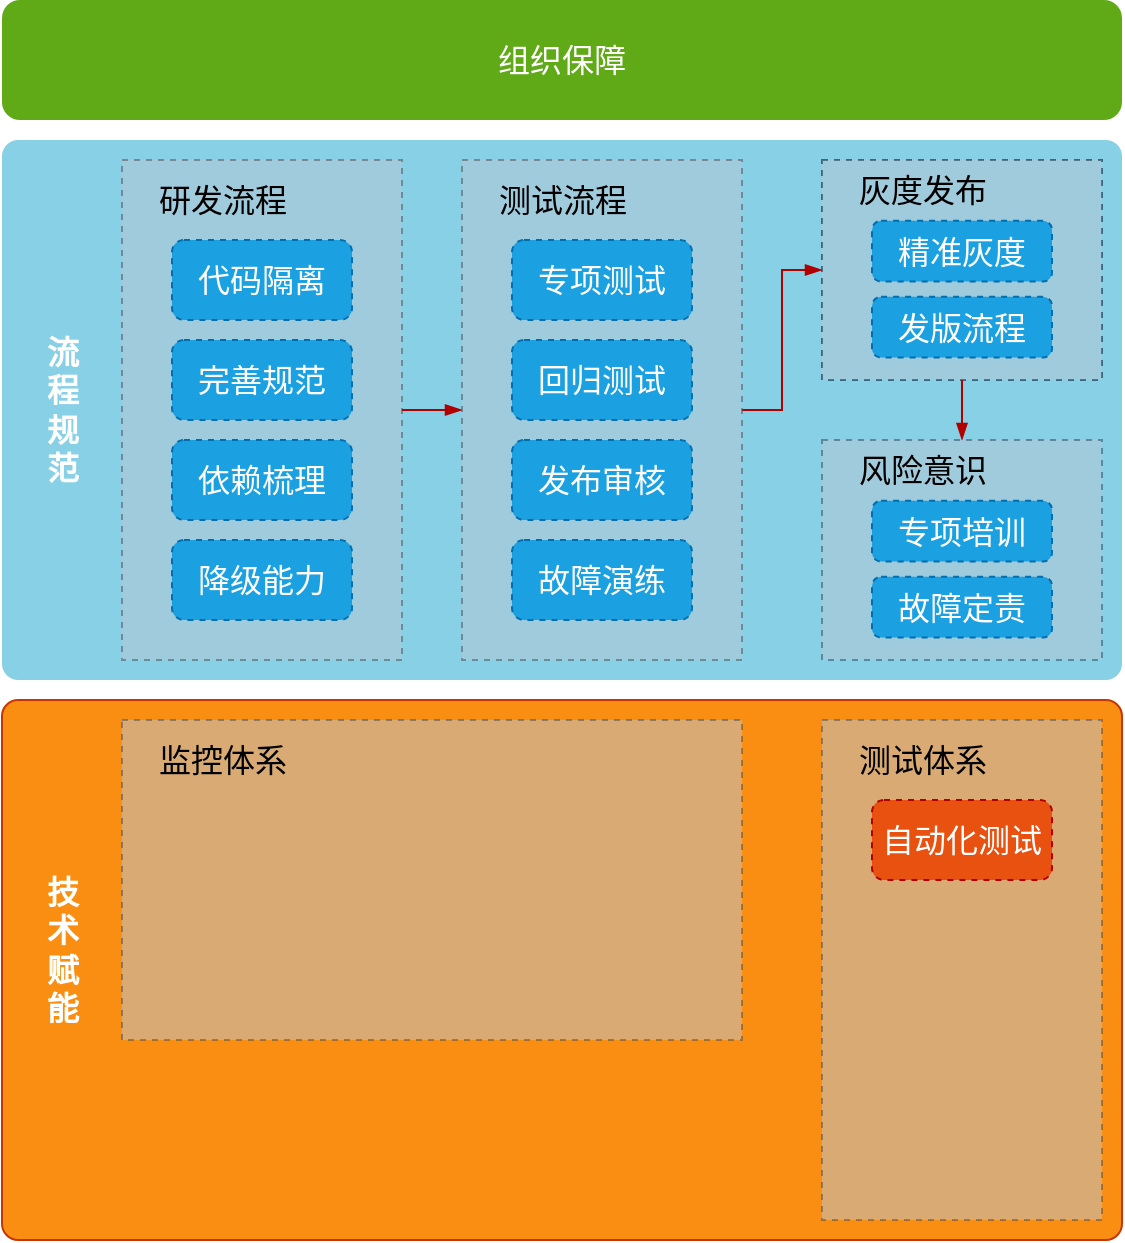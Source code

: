 <mxfile version="14.2.7" type="github">
  <diagram id="Ow_AVmy7Ml7WNaqZmlaC" name="Page-1">
    <mxGraphModel dx="717" dy="750" grid="1" gridSize="10" guides="1" tooltips="1" connect="1" arrows="1" fold="1" page="1" pageScale="1" pageWidth="827" pageHeight="1169" math="0" shadow="0">
      <root>
        <mxCell id="0" />
        <mxCell id="1" parent="0" />
        <mxCell id="0TEbAbj2sO7XbBUJldYK-2" value="" style="whiteSpace=wrap;html=1;dashed=1;fillColor=none;strokeColor=#4D4D4D;" parent="1" vertex="1">
          <mxGeometry x="140" y="190" width="140" height="250" as="geometry" />
        </mxCell>
        <mxCell id="0TEbAbj2sO7XbBUJldYK-76" value="" style="whiteSpace=wrap;html=1;dashed=1;fillColor=none;strokeColor=#4D4D4D;" parent="1" vertex="1">
          <mxGeometry x="310" y="190" width="140" height="250" as="geometry" />
        </mxCell>
        <mxCell id="0TEbAbj2sO7XbBUJldYK-70" value="" style="rounded=1;whiteSpace=wrap;html=1;fontSize=16;arcSize=3;fillColor=#88D0E6;strokeColor=none;" parent="1" vertex="1">
          <mxGeometry x="80" y="180" width="560" height="270" as="geometry" />
        </mxCell>
        <mxCell id="0TEbAbj2sO7XbBUJldYK-1" value="&lt;font style=&quot;font-size: 16px&quot;&gt;组织保障&lt;/font&gt;" style="rounded=1;whiteSpace=wrap;html=1;fillColor=#60a917;fontColor=#ffffff;strokeColor=none;" parent="1" vertex="1">
          <mxGeometry x="80" y="110" width="560" height="60" as="geometry" />
        </mxCell>
        <mxCell id="0TEbAbj2sO7XbBUJldYK-10" value="" style="group;fillColor=#bac8d3;dashed=1;opacity=50;strokeColor=#4D4D4D;container=0;" parent="1" vertex="1" connectable="0">
          <mxGeometry x="140" y="190" width="140" height="250" as="geometry" />
        </mxCell>
        <mxCell id="0TEbAbj2sO7XbBUJldYK-29" style="edgeStyle=orthogonalEdgeStyle;rounded=0;jumpStyle=none;orthogonalLoop=1;jettySize=auto;html=1;exitX=1;exitY=0.5;exitDx=0;exitDy=0;entryX=0;entryY=0.5;entryDx=0;entryDy=0;endArrow=blockThin;endFill=1;fontSize=16;fillColor=#e51400;strokeColor=#B20000;" parent="1" source="0TEbAbj2sO7XbBUJldYK-2" target="0TEbAbj2sO7XbBUJldYK-12" edge="1">
          <mxGeometry relative="1" as="geometry" />
        </mxCell>
        <mxCell id="0TEbAbj2sO7XbBUJldYK-30" value="" style="group;strokeColor=#23445d;opacity=50;dashed=1;" parent="1" vertex="1" connectable="0">
          <mxGeometry x="490" y="190" width="140" height="110" as="geometry" />
        </mxCell>
        <mxCell id="0TEbAbj2sO7XbBUJldYK-21" value="" style="whiteSpace=wrap;html=1;dashed=1;fillColor=#bac8d3;strokeColor=#23445d;opacity=50;" parent="0TEbAbj2sO7XbBUJldYK-30" vertex="1">
          <mxGeometry width="140" height="110" as="geometry" />
        </mxCell>
        <mxCell id="0TEbAbj2sO7XbBUJldYK-22" value="&lt;span style=&quot;font-weight: normal&quot;&gt;灰度发布&lt;/span&gt;" style="text;strokeColor=none;fillColor=none;html=1;fontSize=16;fontStyle=1;verticalAlign=middle;align=center;dashed=1;" parent="0TEbAbj2sO7XbBUJldYK-30" vertex="1">
          <mxGeometry width="100" height="30.4" as="geometry" />
        </mxCell>
        <mxCell id="0TEbAbj2sO7XbBUJldYK-23" value="精准灰度" style="rounded=1;whiteSpace=wrap;html=1;dashed=1;fontSize=16;fillColor=#1ba1e2;strokeColor=#006EAF;fontColor=#ffffff;" parent="0TEbAbj2sO7XbBUJldYK-30" vertex="1">
          <mxGeometry x="25" y="30.4" width="90" height="30.4" as="geometry" />
        </mxCell>
        <mxCell id="0TEbAbj2sO7XbBUJldYK-24" value="发版流程" style="rounded=1;whiteSpace=wrap;html=1;dashed=1;fontSize=16;fillColor=#1ba1e2;strokeColor=#006EAF;fontColor=#ffffff;" parent="0TEbAbj2sO7XbBUJldYK-30" vertex="1">
          <mxGeometry x="25" y="68.4" width="90" height="30.4" as="geometry" />
        </mxCell>
        <mxCell id="0TEbAbj2sO7XbBUJldYK-53" value="" style="edgeStyle=orthogonalEdgeStyle;rounded=0;jumpStyle=none;orthogonalLoop=1;jettySize=auto;html=1;endArrow=blockThin;endFill=1;fontSize=16;entryX=0;entryY=0.5;entryDx=0;entryDy=0;fillColor=#e51400;strokeColor=#B20000;" parent="1" source="0TEbAbj2sO7XbBUJldYK-12" target="0TEbAbj2sO7XbBUJldYK-21" edge="1">
          <mxGeometry relative="1" as="geometry">
            <mxPoint x="640" y="300" as="targetPoint" />
          </mxGeometry>
        </mxCell>
        <mxCell id="0TEbAbj2sO7XbBUJldYK-65" value="" style="edgeStyle=orthogonalEdgeStyle;rounded=0;jumpStyle=none;orthogonalLoop=1;jettySize=auto;html=1;endArrow=blockThin;endFill=1;fontSize=16;fillColor=#e51400;strokeColor=#B20000;" parent="1" source="0TEbAbj2sO7XbBUJldYK-21" edge="1">
          <mxGeometry relative="1" as="geometry">
            <mxPoint x="560" y="330" as="targetPoint" />
          </mxGeometry>
        </mxCell>
        <mxCell id="0TEbAbj2sO7XbBUJldYK-39" value="" style="whiteSpace=wrap;html=1;dashed=1;fillColor=#bac8d3;strokeColor=#23445D;opacity=50;" parent="1" vertex="1">
          <mxGeometry x="490" y="330" width="140" height="110" as="geometry" />
        </mxCell>
        <mxCell id="0TEbAbj2sO7XbBUJldYK-40" value="&lt;span style=&quot;font-weight: normal&quot;&gt;风险意识&lt;/span&gt;" style="text;strokeColor=none;fillColor=none;html=1;fontSize=16;fontStyle=1;verticalAlign=middle;align=center;dashed=1;" parent="1" vertex="1">
          <mxGeometry x="490" y="330" width="100" height="30.4" as="geometry" />
        </mxCell>
        <mxCell id="0TEbAbj2sO7XbBUJldYK-41" value="专项培训" style="rounded=1;whiteSpace=wrap;html=1;dashed=1;fontSize=16;fillColor=#1ba1e2;strokeColor=#006EAF;fontColor=#ffffff;" parent="1" vertex="1">
          <mxGeometry x="515" y="360.4" width="90" height="30.4" as="geometry" />
        </mxCell>
        <mxCell id="0TEbAbj2sO7XbBUJldYK-42" value="故障定责" style="rounded=1;whiteSpace=wrap;html=1;dashed=1;fontSize=16;fillColor=#1ba1e2;strokeColor=#006EAF;fontColor=#ffffff;" parent="1" vertex="1">
          <mxGeometry x="515" y="398.4" width="90" height="30.4" as="geometry" />
        </mxCell>
        <mxCell id="0TEbAbj2sO7XbBUJldYK-71" value="&lt;font color=&quot;#ffffff&quot; style=&quot;font-size: 16px;&quot;&gt;流&lt;br style=&quot;font-size: 16px;&quot;&gt;程&lt;br style=&quot;font-size: 16px;&quot;&gt;规&lt;br style=&quot;font-size: 16px;&quot;&gt;范&lt;/font&gt;" style="text;strokeColor=none;fillColor=none;html=1;fontSize=16;fontStyle=1;verticalAlign=middle;align=center;rounded=1;" parent="1" vertex="1">
          <mxGeometry x="90" y="295" width="40" height="40" as="geometry" />
        </mxCell>
        <mxCell id="0TEbAbj2sO7XbBUJldYK-72" value="" style="rounded=1;whiteSpace=wrap;html=1;fontSize=16;arcSize=3;strokeColor=#C73500;fontColor=#ffffff;fillColor=#FA8E12;" parent="1" vertex="1">
          <mxGeometry x="80" y="460" width="560" height="270" as="geometry" />
        </mxCell>
        <mxCell id="0TEbAbj2sO7XbBUJldYK-73" value="&lt;font color=&quot;#ffffff&quot;&gt;技&lt;br&gt;术&lt;br&gt;赋&lt;br&gt;能&lt;br&gt;&lt;/font&gt;" style="text;strokeColor=none;fillColor=none;html=1;fontSize=16;fontStyle=1;verticalAlign=middle;align=center;rounded=1;" parent="1" vertex="1">
          <mxGeometry x="90" y="565" width="40" height="40" as="geometry" />
        </mxCell>
        <mxCell id="0TEbAbj2sO7XbBUJldYK-12" value="" style="whiteSpace=wrap;html=1;dashed=1;fillColor=#bac8d3;opacity=50;strokeColor=#4D4D4D;" parent="1" vertex="1">
          <mxGeometry x="310" y="190" width="140" height="250" as="geometry" />
        </mxCell>
        <mxCell id="0TEbAbj2sO7XbBUJldYK-13" value="测试流程" style="text;strokeColor=none;fillColor=none;html=1;fontSize=16;fontStyle=0;verticalAlign=middle;align=center;dashed=1;" parent="1" vertex="1">
          <mxGeometry x="310" y="190" width="100" height="40" as="geometry" />
        </mxCell>
        <mxCell id="0TEbAbj2sO7XbBUJldYK-14" value="专项测试" style="rounded=1;whiteSpace=wrap;html=1;dashed=1;fontSize=16;fillColor=#1ba1e2;strokeColor=#006EAF;fontColor=#ffffff;" parent="1" vertex="1">
          <mxGeometry x="335" y="230" width="90" height="40" as="geometry" />
        </mxCell>
        <mxCell id="0TEbAbj2sO7XbBUJldYK-15" value="回归测试" style="rounded=1;whiteSpace=wrap;html=1;dashed=1;fontSize=16;fillColor=#1ba1e2;strokeColor=#006EAF;fontColor=#ffffff;" parent="1" vertex="1">
          <mxGeometry x="335" y="280" width="90" height="40" as="geometry" />
        </mxCell>
        <mxCell id="0TEbAbj2sO7XbBUJldYK-16" value="发布审核" style="rounded=1;whiteSpace=wrap;html=1;dashed=1;fontSize=16;fillColor=#1ba1e2;strokeColor=#006EAF;fontColor=#ffffff;" parent="1" vertex="1">
          <mxGeometry x="335" y="330" width="90" height="40" as="geometry" />
        </mxCell>
        <mxCell id="0TEbAbj2sO7XbBUJldYK-17" value="故障演练" style="rounded=1;whiteSpace=wrap;html=1;dashed=1;fontSize=16;fillColor=#1ba1e2;strokeColor=#006EAF;fontColor=#ffffff;" parent="1" vertex="1">
          <mxGeometry x="335" y="380" width="90" height="40" as="geometry" />
        </mxCell>
        <mxCell id="0TEbAbj2sO7XbBUJldYK-4" value="&lt;span style=&quot;font-weight: normal&quot;&gt;研发流程&lt;/span&gt;" style="text;strokeColor=none;fillColor=none;html=1;fontSize=16;fontStyle=1;verticalAlign=middle;align=center;dashed=1;" parent="1" vertex="1">
          <mxGeometry x="140" y="190" width="100" height="40" as="geometry" />
        </mxCell>
        <mxCell id="0TEbAbj2sO7XbBUJldYK-5" value="代码隔离" style="rounded=1;whiteSpace=wrap;html=1;dashed=1;fontSize=16;fillColor=#1ba1e2;strokeColor=#006EAF;fontColor=#ffffff;" parent="1" vertex="1">
          <mxGeometry x="165" y="230" width="90" height="40" as="geometry" />
        </mxCell>
        <mxCell id="0TEbAbj2sO7XbBUJldYK-6" value="完善规范" style="rounded=1;whiteSpace=wrap;html=1;dashed=1;fontSize=16;fillColor=#1ba1e2;strokeColor=#006EAF;fontColor=#ffffff;" parent="1" vertex="1">
          <mxGeometry x="165" y="280" width="90" height="40" as="geometry" />
        </mxCell>
        <mxCell id="0TEbAbj2sO7XbBUJldYK-7" value="依赖梳理" style="rounded=1;whiteSpace=wrap;html=1;dashed=1;fontSize=16;fillColor=#1ba1e2;strokeColor=#006EAF;fontColor=#ffffff;" parent="1" vertex="1">
          <mxGeometry x="165" y="330" width="90" height="40" as="geometry" />
        </mxCell>
        <mxCell id="0TEbAbj2sO7XbBUJldYK-8" value="降级能力" style="rounded=1;whiteSpace=wrap;html=1;dashed=1;fontSize=16;fillColor=#1ba1e2;strokeColor=#006EAF;fontColor=#ffffff;" parent="1" vertex="1">
          <mxGeometry x="165" y="380" width="90" height="40" as="geometry" />
        </mxCell>
        <mxCell id="CxhGN7uguc151sI_CERg-1" value="" style="group;fillColor=#bac8d3;dashed=1;opacity=50;strokeColor=#4D4D4D;container=0;" vertex="1" connectable="0" parent="1">
          <mxGeometry x="140" y="470" width="310" height="160" as="geometry" />
        </mxCell>
        <mxCell id="CxhGN7uguc151sI_CERg-2" value="&lt;span style=&quot;font-weight: 400&quot;&gt;监控体系&lt;/span&gt;" style="text;strokeColor=none;fillColor=none;html=1;fontSize=16;fontStyle=1;verticalAlign=middle;align=center;dashed=1;" vertex="1" parent="1">
          <mxGeometry x="140" y="470" width="100" height="40" as="geometry" />
        </mxCell>
        <mxCell id="CxhGN7uguc151sI_CERg-3" value="" style="group;fillColor=#bac8d3;dashed=1;opacity=50;strokeColor=#4D4D4D;container=0;" vertex="1" connectable="0" parent="1">
          <mxGeometry x="490" y="470" width="140" height="250" as="geometry" />
        </mxCell>
        <mxCell id="CxhGN7uguc151sI_CERg-4" value="&lt;span style=&quot;font-weight: 400&quot;&gt;测试体系&lt;/span&gt;" style="text;strokeColor=none;fillColor=none;html=1;fontSize=16;fontStyle=1;verticalAlign=middle;align=center;dashed=1;" vertex="1" parent="1">
          <mxGeometry x="490" y="470" width="100" height="40" as="geometry" />
        </mxCell>
        <mxCell id="CxhGN7uguc151sI_CERg-5" value="自动化测试" style="rounded=1;whiteSpace=wrap;html=1;dashed=1;fontSize=16;strokeColor=#B20000;fontColor=#ffffff;fillColor=#E85110;" vertex="1" parent="1">
          <mxGeometry x="515" y="510" width="90" height="40" as="geometry" />
        </mxCell>
      </root>
    </mxGraphModel>
  </diagram>
</mxfile>
